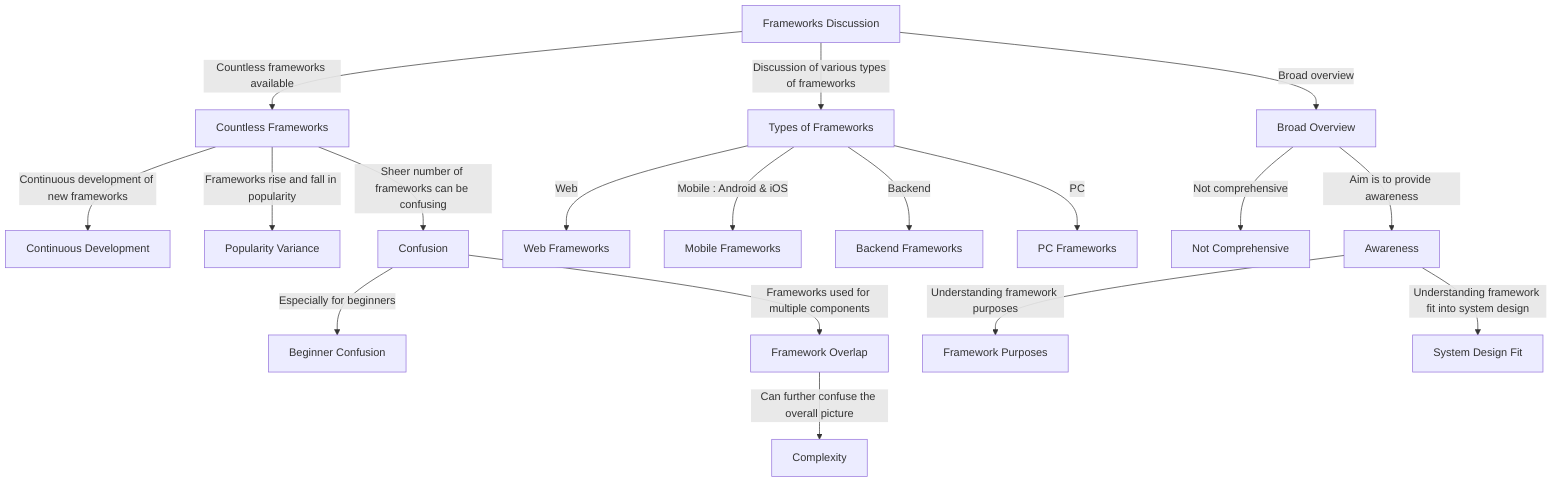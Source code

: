 graph TD;
    A[Frameworks Discussion] -->|Countless frameworks available| B[Countless Frameworks];
    B -->|Continuous development of new frameworks| C[Continuous Development];
    B -->|Frameworks rise and fall in popularity| D[Popularity Variance];
    B -->|Sheer number of frameworks can be confusing| E[Confusion];
    E -->|Especially for beginners| F[Beginner Confusion];
    E -->|Frameworks used for multiple components| G[Framework Overlap];
    G -->|Can further confuse the overall picture| H[Complexity];
    A -->|Discussion of various types of frameworks| I[Types of Frameworks];
    I -->|Web| J[Web Frameworks];
    I -->|Mobile : Android & iOS | K[Mobile Frameworks];
    I -->|Backend| L[Backend Frameworks];
    I -->|PC| M[PC Frameworks];
    A -->|Broad overview| N[Broad Overview];
    N -->|Not comprehensive| O[Not Comprehensive];
    N -->|Aim is to provide awareness| P[Awareness];
    P -->|Understanding framework purposes| Q[Framework Purposes];
    P -->|Understanding framework fit into system design| R[System Design Fit];